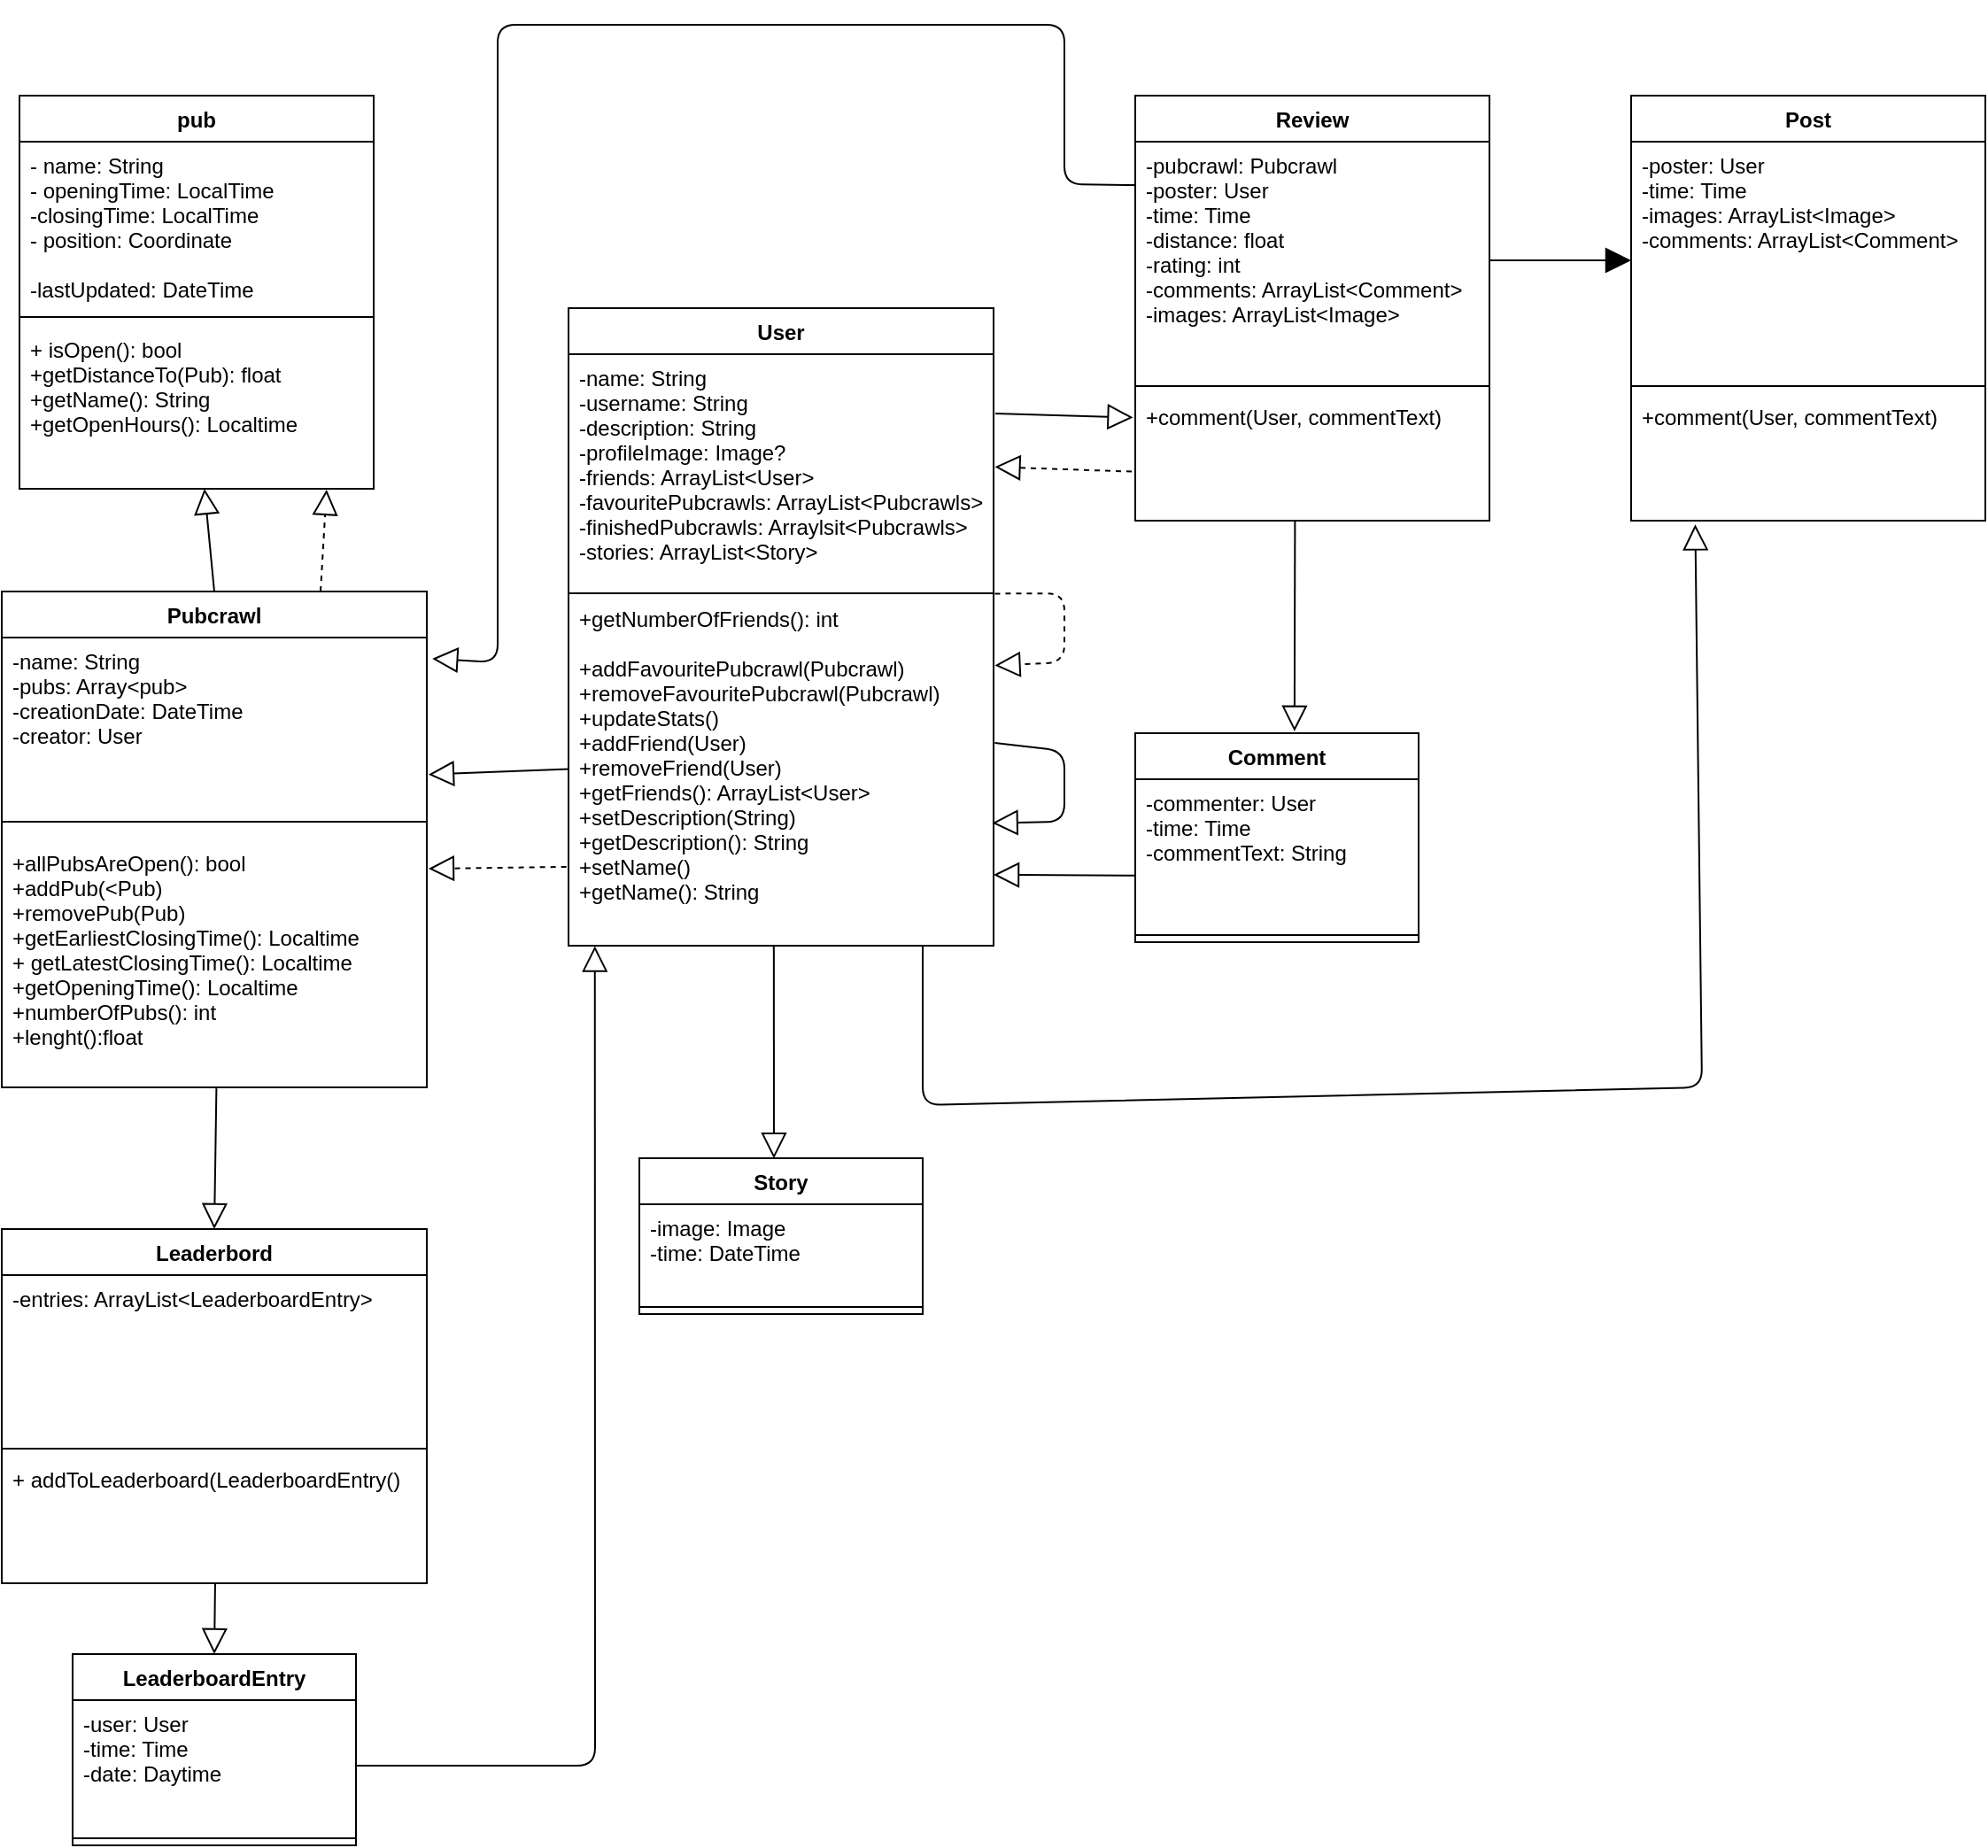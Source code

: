 <mxfile>
    <diagram id="YvTTonav2Ix8LEHmd9mh" name="UML Diagram">
        <mxGraphModel dx="2008" dy="1126" grid="1" gridSize="10" guides="1" tooltips="1" connect="1" arrows="1" fold="1" page="0" pageScale="1" pageWidth="850" pageHeight="1100" math="0" shadow="0">
            <root>
                <mxCell id="0"/>
                <mxCell id="1" parent="0"/>
                <mxCell id="81" style="edgeStyle=none;html=1;exitX=0.75;exitY=0;exitDx=0;exitDy=0;entryX=0.867;entryY=1.005;entryDx=0;entryDy=0;entryPerimeter=0;startArrow=none;startFill=0;endArrow=block;endFill=0;endSize=12;dashed=1;" edge="1" parent="1" source="6" target="13">
                    <mxGeometry relative="1" as="geometry"/>
                </mxCell>
                <mxCell id="6" value="Pubcrawl" style="swimlane;fontStyle=1;align=center;verticalAlign=top;childLayout=stackLayout;horizontal=1;startSize=26;horizontalStack=0;resizeParent=1;resizeParentMax=0;resizeLast=0;collapsible=1;marginBottom=0;" parent="1" vertex="1">
                    <mxGeometry x="-40" y="440" width="240" height="280" as="geometry"/>
                </mxCell>
                <mxCell id="7" value="-name: String&#10;-pubs: Array&lt;pub&gt;&#10;-creationDate: DateTime&#10;-creator: User" style="text;align=left;verticalAlign=top;spacingLeft=4;spacingRight=4;overflow=hidden;rotatable=0;points=[[0,0.5],[1,0.5]];portConstraint=eastwest;" parent="6" vertex="1">
                    <mxGeometry y="26" width="240" height="94" as="geometry"/>
                </mxCell>
                <mxCell id="8" value="" style="line;strokeWidth=1;fillColor=none;align=left;verticalAlign=middle;spacingTop=-1;spacingLeft=3;spacingRight=3;rotatable=0;labelPosition=right;points=[];portConstraint=eastwest;strokeColor=inherit;" parent="6" vertex="1">
                    <mxGeometry y="120" width="240" height="20" as="geometry"/>
                </mxCell>
                <mxCell id="9" value="+allPubsAreOpen(): bool&#10;+addPub(&lt;Pub)&#10;+removePub(Pub)&#10;+getEarliestClosingTime(): Localtime&#10;+ getLatestClosingTime(): Localtime&#10;+getOpeningTime(): Localtime&#10;+numberOfPubs(): int&#10;+lenght():float" style="text;strokeColor=none;fillColor=none;align=left;verticalAlign=top;spacingLeft=4;spacingRight=4;overflow=hidden;rotatable=0;points=[[0,0.5],[1,0.5]];portConstraint=eastwest;" parent="6" vertex="1">
                    <mxGeometry y="140" width="240" height="140" as="geometry"/>
                </mxCell>
                <mxCell id="10" value="pub" style="swimlane;fontStyle=1;align=center;verticalAlign=top;childLayout=stackLayout;horizontal=1;startSize=26;horizontalStack=0;resizeParent=1;resizeParentMax=0;resizeLast=0;collapsible=1;marginBottom=0;" parent="1" vertex="1">
                    <mxGeometry x="-30" y="160" width="200" height="222" as="geometry"/>
                </mxCell>
                <mxCell id="11" value="- name: String&#10;- openingTime: LocalTime&#10;-closingTime: LocalTime&#10;- position: Coordinate&#10;&#10;-lastUpdated: DateTime" style="text;strokeColor=none;fillColor=none;align=left;verticalAlign=top;spacingLeft=4;spacingRight=4;overflow=hidden;rotatable=0;points=[[0,0.5],[1,0.5]];portConstraint=eastwest;" parent="10" vertex="1">
                    <mxGeometry y="26" width="200" height="94" as="geometry"/>
                </mxCell>
                <mxCell id="12" value="" style="line;strokeWidth=1;fillColor=none;align=left;verticalAlign=middle;spacingTop=-1;spacingLeft=3;spacingRight=3;rotatable=0;labelPosition=right;points=[];portConstraint=eastwest;strokeColor=inherit;" parent="10" vertex="1">
                    <mxGeometry y="120" width="200" height="10" as="geometry"/>
                </mxCell>
                <mxCell id="13" value="+ isOpen(): bool&#10;+getDistanceTo(Pub): float&#10;+getName(): String&#10;+getOpenHours(): Localtime" style="text;strokeColor=none;fillColor=none;align=left;verticalAlign=top;spacingLeft=4;spacingRight=4;overflow=hidden;rotatable=0;points=[[0,0.5],[1,0.5]];portConstraint=eastwest;" parent="10" vertex="1">
                    <mxGeometry y="130" width="200" height="92" as="geometry"/>
                </mxCell>
                <mxCell id="18" value="User" style="swimlane;fontStyle=1;align=center;verticalAlign=top;childLayout=stackLayout;horizontal=1;startSize=26;horizontalStack=0;resizeParent=1;resizeParentMax=0;resizeLast=0;collapsible=1;marginBottom=0;" parent="1" vertex="1">
                    <mxGeometry x="280" y="280" width="240" height="360" as="geometry"/>
                </mxCell>
                <mxCell id="19" value="-name: String&#10;-username: String&#10;-description: String&#10;-profileImage: Image?&#10;-friends: ArrayList&lt;User&gt;&#10;-favouritePubcrawls: ArrayList&lt;Pubcrawls&gt;&#10;-finishedPubcrawls: Arraylsit&lt;Pubcrawls&gt;&#10;-stories: ArrayList&lt;Story&gt;&#10;" style="text;strokeColor=none;fillColor=none;align=left;verticalAlign=top;spacingLeft=4;spacingRight=4;overflow=hidden;rotatable=0;points=[[0,0.5],[1,0.5]];portConstraint=eastwest;" parent="18" vertex="1">
                    <mxGeometry y="26" width="240" height="134" as="geometry"/>
                </mxCell>
                <mxCell id="20" value="" style="line;strokeWidth=1;fillColor=none;align=left;verticalAlign=middle;spacingTop=-1;spacingLeft=3;spacingRight=3;rotatable=0;labelPosition=right;points=[];portConstraint=eastwest;strokeColor=inherit;" parent="18" vertex="1">
                    <mxGeometry y="160" width="240" height="2" as="geometry"/>
                </mxCell>
                <mxCell id="21" value="+getNumberOfFriends(): int&#10;&#10;+addFavouritePubcrawl(Pubcrawl)&#10;+removeFavouritePubcrawl(Pubcrawl)&#10;+updateStats()&#10;+addFriend(User)&#10;+removeFriend(User)&#10;+getFriends(): ArrayList&lt;User&gt;&#10;+setDescription(String)&#10;+getDescription(): String&#10;+setName()&#10;+getName(): String&#10;&#10;&#10;&#10;&#10;&#10;" style="text;strokeColor=none;fillColor=none;align=left;verticalAlign=top;spacingLeft=4;spacingRight=4;overflow=hidden;rotatable=0;points=[[0,0.5],[1,0.5]];portConstraint=eastwest;" parent="18" vertex="1">
                    <mxGeometry y="162" width="240" height="198" as="geometry"/>
                </mxCell>
                <mxCell id="57" value="" style="endArrow=block;endFill=0;endSize=12;html=1;exitX=1.003;exitY=0.422;exitDx=0;exitDy=0;exitPerimeter=0;entryX=0.997;entryY=0.65;entryDx=0;entryDy=0;entryPerimeter=0;" parent="18" source="21" target="21" edge="1">
                    <mxGeometry width="160" relative="1" as="geometry">
                        <mxPoint x="250" y="298" as="sourcePoint"/>
                        <mxPoint x="250" y="340" as="targetPoint"/>
                        <Array as="points">
                            <mxPoint x="280" y="250"/>
                            <mxPoint x="280" y="290"/>
                        </Array>
                    </mxGeometry>
                </mxCell>
                <mxCell id="85" value="" style="endArrow=block;dashed=1;endFill=0;endSize=12;html=1;exitX=1.003;exitY=-0.004;exitDx=0;exitDy=0;exitPerimeter=0;entryX=1.003;entryY=0.201;entryDx=0;entryDy=0;entryPerimeter=0;" edge="1" parent="18" source="21" target="21">
                    <mxGeometry width="160" relative="1" as="geometry">
                        <mxPoint x="160" y="270" as="sourcePoint"/>
                        <mxPoint x="320" y="270" as="targetPoint"/>
                        <Array as="points">
                            <mxPoint x="280" y="161"/>
                            <mxPoint x="280" y="200"/>
                        </Array>
                    </mxGeometry>
                </mxCell>
                <mxCell id="27" value="Leaderbord" style="swimlane;fontStyle=1;align=center;verticalAlign=top;childLayout=stackLayout;horizontal=1;startSize=26;horizontalStack=0;resizeParent=1;resizeParentMax=0;resizeLast=0;collapsible=1;marginBottom=0;" parent="1" vertex="1">
                    <mxGeometry x="-40" y="800" width="240" height="200" as="geometry"/>
                </mxCell>
                <mxCell id="28" value="-entries: ArrayList&lt;LeaderboardEntry&gt;" style="text;strokeColor=none;fillColor=none;align=left;verticalAlign=top;spacingLeft=4;spacingRight=4;overflow=hidden;rotatable=0;points=[[0,0.5],[1,0.5]];portConstraint=eastwest;" parent="27" vertex="1">
                    <mxGeometry y="26" width="240" height="94" as="geometry"/>
                </mxCell>
                <mxCell id="29" value="" style="line;strokeWidth=1;fillColor=none;align=left;verticalAlign=middle;spacingTop=-1;spacingLeft=3;spacingRight=3;rotatable=0;labelPosition=right;points=[];portConstraint=eastwest;strokeColor=inherit;" parent="27" vertex="1">
                    <mxGeometry y="120" width="240" height="8" as="geometry"/>
                </mxCell>
                <mxCell id="30" value="+ addToLeaderboard(LeaderboardEntry()" style="text;strokeColor=none;fillColor=none;align=left;verticalAlign=top;spacingLeft=4;spacingRight=4;overflow=hidden;rotatable=0;points=[[0,0.5],[1,0.5]];portConstraint=eastwest;" parent="27" vertex="1">
                    <mxGeometry y="128" width="240" height="72" as="geometry"/>
                </mxCell>
                <mxCell id="31" value="Review" style="swimlane;fontStyle=1;align=center;verticalAlign=top;childLayout=stackLayout;horizontal=1;startSize=26;horizontalStack=0;resizeParent=1;resizeParentMax=0;resizeLast=0;collapsible=1;marginBottom=0;" parent="1" vertex="1">
                    <mxGeometry x="600" y="160" width="200" height="240" as="geometry"/>
                </mxCell>
                <mxCell id="32" value="-pubcrawl: Pubcrawl&#10;-poster: User&#10;-time: Time&#10;-distance: float&#10;-rating: int&#10;-comments: ArrayList&lt;Comment&gt;&#10;-images: ArrayList&lt;Image&gt;" style="text;strokeColor=none;fillColor=none;align=left;verticalAlign=top;spacingLeft=4;spacingRight=4;overflow=hidden;rotatable=0;points=[[0,0.5],[1,0.5]];portConstraint=eastwest;" parent="31" vertex="1">
                    <mxGeometry y="26" width="200" height="134" as="geometry"/>
                </mxCell>
                <mxCell id="33" value="" style="line;strokeWidth=1;fillColor=none;align=left;verticalAlign=middle;spacingTop=-1;spacingLeft=3;spacingRight=3;rotatable=0;labelPosition=right;points=[];portConstraint=eastwest;strokeColor=inherit;" parent="31" vertex="1">
                    <mxGeometry y="160" width="200" height="8" as="geometry"/>
                </mxCell>
                <mxCell id="34" value="+comment(User, commentText)" style="text;strokeColor=none;fillColor=none;align=left;verticalAlign=top;spacingLeft=4;spacingRight=4;overflow=hidden;rotatable=0;points=[[0,0.5],[1,0.5]];portConstraint=eastwest;" parent="31" vertex="1">
                    <mxGeometry y="168" width="200" height="72" as="geometry"/>
                </mxCell>
                <mxCell id="35" value="Comment" style="swimlane;fontStyle=1;align=center;verticalAlign=top;childLayout=stackLayout;horizontal=1;startSize=26;horizontalStack=0;resizeParent=1;resizeParentMax=0;resizeLast=0;collapsible=1;marginBottom=0;" parent="1" vertex="1">
                    <mxGeometry x="600" y="520" width="160" height="118" as="geometry"/>
                </mxCell>
                <mxCell id="36" value="-commenter: User&#10;-time: Time&#10;-commentText: String&#10;" style="text;strokeColor=none;fillColor=none;align=left;verticalAlign=top;spacingLeft=4;spacingRight=4;overflow=hidden;rotatable=0;points=[[0,0.5],[1,0.5]];portConstraint=eastwest;" parent="35" vertex="1">
                    <mxGeometry y="26" width="160" height="84" as="geometry"/>
                </mxCell>
                <mxCell id="37" value="" style="line;strokeWidth=1;fillColor=none;align=left;verticalAlign=middle;spacingTop=-1;spacingLeft=3;spacingRight=3;rotatable=0;labelPosition=right;points=[];portConstraint=eastwest;strokeColor=inherit;" parent="35" vertex="1">
                    <mxGeometry y="110" width="160" height="8" as="geometry"/>
                </mxCell>
                <mxCell id="39" value="Story" style="swimlane;fontStyle=1;align=center;verticalAlign=top;childLayout=stackLayout;horizontal=1;startSize=26;horizontalStack=0;resizeParent=1;resizeParentMax=0;resizeLast=0;collapsible=1;marginBottom=0;" parent="1" vertex="1">
                    <mxGeometry x="320" y="760" width="160" height="88" as="geometry"/>
                </mxCell>
                <mxCell id="40" value="-image: Image&#10;-time: DateTime" style="text;strokeColor=none;fillColor=none;align=left;verticalAlign=top;spacingLeft=4;spacingRight=4;overflow=hidden;rotatable=0;points=[[0,0.5],[1,0.5]];portConstraint=eastwest;" parent="39" vertex="1">
                    <mxGeometry y="26" width="160" height="54" as="geometry"/>
                </mxCell>
                <mxCell id="41" value="" style="line;strokeWidth=1;fillColor=none;align=left;verticalAlign=middle;spacingTop=-1;spacingLeft=3;spacingRight=3;rotatable=0;labelPosition=right;points=[];portConstraint=eastwest;strokeColor=inherit;" parent="39" vertex="1">
                    <mxGeometry y="80" width="160" height="8" as="geometry"/>
                </mxCell>
                <mxCell id="49" value="" style="endArrow=block;endFill=0;endSize=12;html=1;exitX=0.451;exitY=1.006;exitDx=0;exitDy=0;exitPerimeter=0;entryX=0.562;entryY=-0.009;entryDx=0;entryDy=0;entryPerimeter=0;" parent="1" source="34" target="35" edge="1">
                    <mxGeometry width="160" relative="1" as="geometry">
                        <mxPoint x="916" y="390" as="sourcePoint"/>
                        <mxPoint x="715" y="510" as="targetPoint"/>
                    </mxGeometry>
                </mxCell>
                <mxCell id="51" value="" style="endArrow=block;endFill=0;endSize=12;html=1;exitX=0.001;exitY=0.647;exitDx=0;exitDy=0;exitPerimeter=0;" parent="1" source="36" edge="1">
                    <mxGeometry width="160" relative="1" as="geometry">
                        <mxPoint x="946" y="474.902" as="sourcePoint"/>
                        <mxPoint x="520" y="600" as="targetPoint"/>
                    </mxGeometry>
                </mxCell>
                <mxCell id="52" value="" style="endArrow=block;endFill=0;endSize=12;html=1;entryX=0.475;entryY=0.002;entryDx=0;entryDy=0;exitX=0.483;exitY=0.999;exitDx=0;exitDy=0;exitPerimeter=0;entryPerimeter=0;" parent="1" source="21" target="39" edge="1">
                    <mxGeometry width="160" relative="1" as="geometry">
                        <mxPoint x="446" y="690" as="sourcePoint"/>
                        <mxPoint x="726" y="630" as="targetPoint"/>
                    </mxGeometry>
                </mxCell>
                <mxCell id="58" value="" style="endArrow=block;endFill=0;endSize=12;html=1;entryX=0.5;entryY=0;entryDx=0;entryDy=0;exitX=0.505;exitY=1.004;exitDx=0;exitDy=0;exitPerimeter=0;" parent="1" source="9" target="27" edge="1">
                    <mxGeometry width="160" relative="1" as="geometry">
                        <mxPoint x="97" y="671" as="sourcePoint"/>
                        <mxPoint x="-73.2" y="337.058" as="targetPoint"/>
                    </mxGeometry>
                </mxCell>
                <mxCell id="60" value="" style="endArrow=block;endFill=0;endSize=12;html=1;exitX=1.004;exitY=0.25;exitDx=0;exitDy=0;exitPerimeter=0;entryX=-0.006;entryY=0.191;entryDx=0;entryDy=0;entryPerimeter=0;startArrow=none;startFill=0;startSize=12;" parent="1" source="19" target="34" edge="1">
                    <mxGeometry width="160" relative="1" as="geometry">
                        <mxPoint x="670.0" y="379.998" as="sourcePoint"/>
                        <mxPoint x="670.48" y="420.73" as="targetPoint"/>
                    </mxGeometry>
                </mxCell>
                <mxCell id="65" value="" style="endArrow=block;endFill=0;endSize=12;html=1;entryX=1.004;entryY=0.823;entryDx=0;entryDy=0;entryPerimeter=0;exitX=0.001;exitY=0.496;exitDx=0;exitDy=0;exitPerimeter=0;" parent="1" source="21" target="7" edge="1">
                    <mxGeometry width="160" relative="1" as="geometry">
                        <mxPoint x="286" y="567" as="sourcePoint"/>
                        <mxPoint x="446.0" y="468.0" as="targetPoint"/>
                    </mxGeometry>
                </mxCell>
                <mxCell id="67" value="" style="endArrow=block;endFill=0;html=1;exitX=0.5;exitY=0;exitDx=0;exitDy=0;endSize=12;" parent="1" source="6" target="13" edge="1">
                    <mxGeometry width="160" relative="1" as="geometry">
                        <mxPoint x="66" y="393.0" as="sourcePoint"/>
                        <mxPoint x="226.0" y="393.0" as="targetPoint"/>
                    </mxGeometry>
                </mxCell>
                <mxCell id="69" style="edgeStyle=none;html=1;exitX=-0.002;exitY=0.183;exitDx=0;exitDy=0;entryX=1.013;entryY=0.127;entryDx=0;entryDy=0;entryPerimeter=0;startArrow=none;startFill=0;endArrow=block;endFill=0;startSize=12;endSize=12;exitPerimeter=0;" parent="1" source="32" target="7" edge="1">
                    <mxGeometry relative="1" as="geometry">
                        <Array as="points">
                            <mxPoint x="560" y="210"/>
                            <mxPoint x="560" y="120"/>
                            <mxPoint x="240" y="120"/>
                            <mxPoint x="240" y="480"/>
                        </Array>
                    </mxGeometry>
                </mxCell>
                <mxCell id="70" value="LeaderboardEntry" style="swimlane;fontStyle=1;align=center;verticalAlign=top;childLayout=stackLayout;horizontal=1;startSize=26;horizontalStack=0;resizeParent=1;resizeParentMax=0;resizeLast=0;collapsible=1;marginBottom=0;" parent="1" vertex="1">
                    <mxGeometry y="1040" width="160" height="108" as="geometry"/>
                </mxCell>
                <mxCell id="71" value="-user: User&#10;-time: Time&#10;-date: Daytime" style="text;strokeColor=none;fillColor=none;align=left;verticalAlign=top;spacingLeft=4;spacingRight=4;overflow=hidden;rotatable=0;points=[[0,0.5],[1,0.5]];portConstraint=eastwest;" parent="70" vertex="1">
                    <mxGeometry y="26" width="160" height="74" as="geometry"/>
                </mxCell>
                <mxCell id="72" value="" style="line;strokeWidth=1;fillColor=none;align=left;verticalAlign=middle;spacingTop=-1;spacingLeft=3;spacingRight=3;rotatable=0;labelPosition=right;points=[];portConstraint=eastwest;strokeColor=inherit;" parent="70" vertex="1">
                    <mxGeometry y="100" width="160" height="8" as="geometry"/>
                </mxCell>
                <mxCell id="74" value="" style="endArrow=block;endFill=0;endSize=12;html=1;exitX=0.502;exitY=1.002;exitDx=0;exitDy=0;exitPerimeter=0;entryX=0.5;entryY=0;entryDx=0;entryDy=0;" parent="1" source="30" target="70" edge="1">
                    <mxGeometry width="160" relative="1" as="geometry">
                        <mxPoint x="130" y="940" as="sourcePoint"/>
                        <mxPoint x="290" y="940" as="targetPoint"/>
                    </mxGeometry>
                </mxCell>
                <mxCell id="76" value="" style="endArrow=block;endFill=0;endSize=12;html=1;exitX=1;exitY=0.5;exitDx=0;exitDy=0;entryX=0.062;entryY=1.001;entryDx=0;entryDy=0;entryPerimeter=0;" parent="1" source="71" target="21" edge="1">
                    <mxGeometry width="160" relative="1" as="geometry">
                        <mxPoint x="330.48" y="980.004" as="sourcePoint"/>
                        <mxPoint x="330" y="1059.86" as="targetPoint"/>
                        <Array as="points">
                            <mxPoint x="295" y="1103"/>
                        </Array>
                    </mxGeometry>
                </mxCell>
                <mxCell id="80" value="" style="endArrow=block;dashed=1;endFill=0;endSize=12;html=1;exitX=-0.005;exitY=0.775;exitDx=0;exitDy=0;exitPerimeter=0;entryX=1.004;entryY=0.118;entryDx=0;entryDy=0;entryPerimeter=0;" edge="1" parent="1" source="21" target="9">
                    <mxGeometry width="160" relative="1" as="geometry">
                        <mxPoint x="160" y="530" as="sourcePoint"/>
                        <mxPoint x="320" y="530" as="targetPoint"/>
                    </mxGeometry>
                </mxCell>
                <mxCell id="84" value="" style="endArrow=block;dashed=1;endFill=0;endSize=12;html=1;exitX=-0.01;exitY=0.615;exitDx=0;exitDy=0;exitPerimeter=0;entryX=1.003;entryY=0.475;entryDx=0;entryDy=0;entryPerimeter=0;" edge="1" parent="1" source="34" target="19">
                    <mxGeometry width="160" relative="1" as="geometry">
                        <mxPoint x="410" y="310" as="sourcePoint"/>
                        <mxPoint x="570" y="310" as="targetPoint"/>
                    </mxGeometry>
                </mxCell>
                <mxCell id="86" value="Post" style="swimlane;fontStyle=1;align=center;verticalAlign=top;childLayout=stackLayout;horizontal=1;startSize=26;horizontalStack=0;resizeParent=1;resizeParentMax=0;resizeLast=0;collapsible=1;marginBottom=0;" vertex="1" parent="1">
                    <mxGeometry x="880" y="160" width="200" height="240" as="geometry"/>
                </mxCell>
                <mxCell id="87" value="-poster: User&#10;-time: Time&#10;-images: ArrayList&lt;Image&gt;&#10;-comments: ArrayList&lt;Comment&gt;&#10;" style="text;strokeColor=none;fillColor=none;align=left;verticalAlign=top;spacingLeft=4;spacingRight=4;overflow=hidden;rotatable=0;points=[[0,0.5],[1,0.5]];portConstraint=eastwest;" vertex="1" parent="86">
                    <mxGeometry y="26" width="200" height="134" as="geometry"/>
                </mxCell>
                <mxCell id="88" value="" style="line;strokeWidth=1;fillColor=none;align=left;verticalAlign=middle;spacingTop=-1;spacingLeft=3;spacingRight=3;rotatable=0;labelPosition=right;points=[];portConstraint=eastwest;strokeColor=inherit;" vertex="1" parent="86">
                    <mxGeometry y="160" width="200" height="8" as="geometry"/>
                </mxCell>
                <mxCell id="89" value="+comment(User, commentText)" style="text;strokeColor=none;fillColor=none;align=left;verticalAlign=top;spacingLeft=4;spacingRight=4;overflow=hidden;rotatable=0;points=[[0,0.5],[1,0.5]];portConstraint=eastwest;" vertex="1" parent="86">
                    <mxGeometry y="168" width="200" height="72" as="geometry"/>
                </mxCell>
                <mxCell id="91" style="edgeStyle=none;html=1;exitX=1;exitY=0.5;exitDx=0;exitDy=0;entryX=0;entryY=0.5;entryDx=0;entryDy=0;startArrow=none;startFill=0;endArrow=block;endFill=1;endSize=12;" edge="1" parent="1" source="32" target="87">
                    <mxGeometry relative="1" as="geometry"/>
                </mxCell>
                <mxCell id="104" value="" style="endArrow=block;endFill=0;endSize=12;html=1;exitX=0.483;exitY=0.999;exitDx=0;exitDy=0;exitPerimeter=0;entryX=0.181;entryY=1.03;entryDx=0;entryDy=0;entryPerimeter=0;" edge="1" parent="1" target="89">
                    <mxGeometry width="160" relative="1" as="geometry">
                        <mxPoint x="480.0" y="640.002" as="sourcePoint"/>
                        <mxPoint x="920" y="450" as="targetPoint"/>
                        <Array as="points">
                            <mxPoint x="480" y="730"/>
                            <mxPoint x="920" y="720"/>
                        </Array>
                    </mxGeometry>
                </mxCell>
            </root>
        </mxGraphModel>
    </diagram>
    <diagram id="xT6yXPDJ06H9NdP243Q5" name="Page-2">
        <mxGraphModel dx="2610" dy="1408" grid="1" gridSize="10" guides="1" tooltips="1" connect="1" arrows="1" fold="1" page="0" pageScale="1" pageWidth="850" pageHeight="1100" math="0" shadow="0">
            <root>
                <mxCell id="0"/>
                <mxCell id="1" parent="0"/>
            </root>
        </mxGraphModel>
    </diagram>
</mxfile>